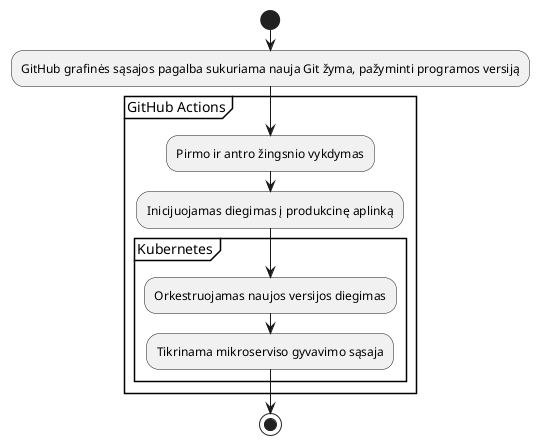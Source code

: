 @startuml
skinparam ConditionEndStyle hline
skinparam defaultTextAlignment center
start

    :GitHub grafinės sąsajos pagalba sukuriama nauja Git žyma, pažyminti programos versiją;

    partition "GitHub Actions" {
        :Pirmo ir antro žingsnio vykdymas;
        :Inicijuojamas diegimas į produkcinę aplinką;
        partition "Kubernetes" {
            :Orkestruojamas naujos versijos diegimas;
            :Tikrinama mikroserviso gyvavimo sąsaja;
        }
    }
stop
@enduml